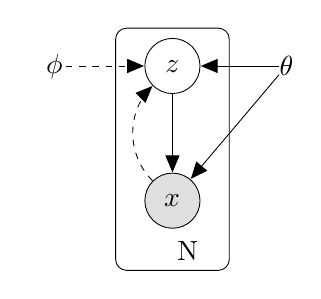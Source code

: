\definecolor{cdfdfdf}{RGB}{223,223,223}
\definecolor{cffffff}{RGB}{255,255,255}


\begin{tikzpicture}[y=0.80pt, x=0.80pt, yscale=-1.0, xscale=1.0, inner sep=0pt, outer sep=0pt]
\begin{scope}[cm={{1.25,0.0,0.0,-1.25,(0.0,1052.362)}}]
  \begin{scope}[shift={(306.491,697.587)}]
    \path[draw=black,fill=cdfdfdf,line join=miter,line cap=butt,miter
      limit=10.00,nonzero rule,line width=0.319pt] (9.963,0.0) .. controls
      (9.963,5.502) and (5.502,9.963) .. (0.0,9.963) .. controls
      (-5.502,9.963) and (-9.963,5.502) .. (-9.963,0.0) .. controls
      (-9.963,-5.502) and (-5.502,-9.963) .. (0.0,-9.963) .. controls
      (5.502,-9.963) and (9.963,-5.502) .. (9.963,0.0) -- cycle;
  \end{scope}
    \path[cm={{1.0,0.0,0.0,-1.0,(303.468,695.373)}},fill=black,nonzero rule]
      (0.0,0.0) node[above right] (text4171) {$x$};
  \begin{scope}[shift={(306.491,697.587)}]
    \path[draw=black,fill=cffffff,line join=miter,line cap=butt,miter
      limit=10.00,nonzero rule,line width=0.319pt] (9.963,48.671) .. controls
      (9.963,54.173) and (5.502,58.634) .. (0.0,58.634) .. controls
      (-5.502,58.634) and (-9.963,54.173) .. (-9.963,48.671) .. controls
      (-9.963,43.169) and (-5.502,38.708) .. (0.0,38.708) .. controls
      (5.502,38.708) and (9.963,43.169) .. (9.963,48.671) -- cycle;
  \end{scope}
    \path[cm={{1.0,0.0,0.0,-1.0,(303.945,744.043)}},fill=black,nonzero rule]
      (0.0,0.0) node[above right] (text4181) {$z$};
    \path[cm={{1.0,0.0,0.0,-1.0,(260.848,741.767)}},fill=black,nonzero rule]
      (0.0,0.0) node[above right] (text4187) {$\phi$};
    \path[cm={{1.0,0.0,0.0,-1.0,(345.199,742.798)}},fill=black,nonzero rule]
      (0.0,0.0) node[above right] (text4193) {$\theta$};
  \begin{scope}[shift={(306.491,697.587)}]
    \path[draw=black,dash pattern=on 2.39pt off 2.39pt,line join=miter,line
      cap=butt,miter limit=10.00,line width=0.319pt] (-38.509,48.671) --
      (-10.971,48.671);
  \end{scope}
  \begin{scope}[shift={(295.52,746.258)}]
    \path[draw=black,fill=black,line join=miter,line cap=butt,miter
      limit=10.00,nonzero rule,line width=0.319pt] (-5.204,2.336) --
      (0.299,0.0) -- (-5.204,-2.336) -- (-5.204,2.336) -- cycle;
  \end{scope}
  \begin{scope}[shift={(306.491,697.587)}]
    \path[draw=black,line join=miter,line cap=butt,miter limit=10.00,line
      width=0.319pt] (38.509,48.671) -- (10.971,48.671);
  \end{scope}
  \begin{scope}[cm={{-1.0,0.0,0.0,-1.0,(317.462,746.258)}}]
    \path[draw=black,fill=black,line join=miter,line cap=butt,miter
      limit=10.00,nonzero rule,line width=0.319pt] (-5.204,2.336) --
      (0.299,0.0) -- (-5.204,-2.336) -- (-5.204,2.336) -- cycle;
  \end{scope}
  \begin{scope}[shift={(306.491,697.587)}]
    \path[draw=black,line join=miter,line cap=butt,miter limit=10.00,line
      width=0.319pt] (38.509,45.508) -- (7.109,8.4);
  \end{scope}
  \begin{scope}[cm={{-0.648,-0.766,0.766,-0.648,(313.6,705.988)}}]
    \path[draw=black,fill=black,line join=miter,line cap=butt,miter
      limit=10.00,nonzero rule,line width=0.319pt] (-5.204,2.336) --
      (0.299,0.0) -- (-5.204,-2.336) -- (-5.204,2.336) -- cycle;
  \end{scope}
  \begin{scope}[shift={(306.491,697.587)}]
    \path[draw=black,dash pattern=on 2.39pt off 2.39pt,line join=miter,line
      cap=butt,miter limit=10.00,line width=0.319pt] (-7.186,7.186) .. controls
      (-16.644,16.644) and (-16.644,32.027) .. (-7.758,40.913);
  \end{scope}
  \begin{scope}[cm={{0.707,0.707,-0.707,0.707,(298.733,738.5)}}]
    \path[draw=black,fill=black,line join=miter,line cap=butt,miter
      limit=10.00,nonzero rule,line width=0.319pt] (-5.204,2.336) --
      (0.299,0.0) -- (-5.204,-2.336) -- (-5.204,2.336) -- cycle;
  \end{scope}
  \begin{scope}[shift={(306.491,697.587)}]
    \path[draw=black,line join=miter,line cap=butt,miter limit=10.00,line
      width=0.319pt] (0.0,38.509) -- (0.0,10.971);
  \end{scope}
  \begin{scope}[cm={{0.0,-1.0,1.0,0.0,(306.491,708.558)}}]
    \path[draw=black,fill=black,line join=miter,line cap=butt,miter
      limit=10.00,nonzero rule,line width=0.319pt] (-5.204,2.336) --
      (0.299,0.0) -- (-5.204,-2.336) -- (-5.204,2.336) -- cycle;
  \end{scope}
    \path[cm={{1.0,0.0,0.0,-1.0,(308.318,675.918)}},fill=black,nonzero rule]
      (0.0,0.0) node[above right] (text4239) {N};
  \begin{scope}[shift={(306.491,697.587)}]
    \path[draw=black,line join=miter,line cap=butt,miter limit=10.00,line
      width=0.319pt] (16.538,62.353) -- (-16.538,62.353) .. controls
      (-18.739,62.353) and (-20.523,60.569) .. (-20.523,58.368) --
      (-20.523,-21.204) .. controls (-20.523,-23.405) and (-18.739,-25.189) ..
      (-16.538,-25.189) -- (16.538,-25.189) .. controls (18.739,-25.189) and
      (20.523,-23.405) .. (20.523,-21.204) -- (20.523,58.368) .. controls
      (20.523,60.569) and (18.739,62.353) .. (16.538,62.353) -- cycle;
  \end{scope}
\end{scope}

\end{tikzpicture}

